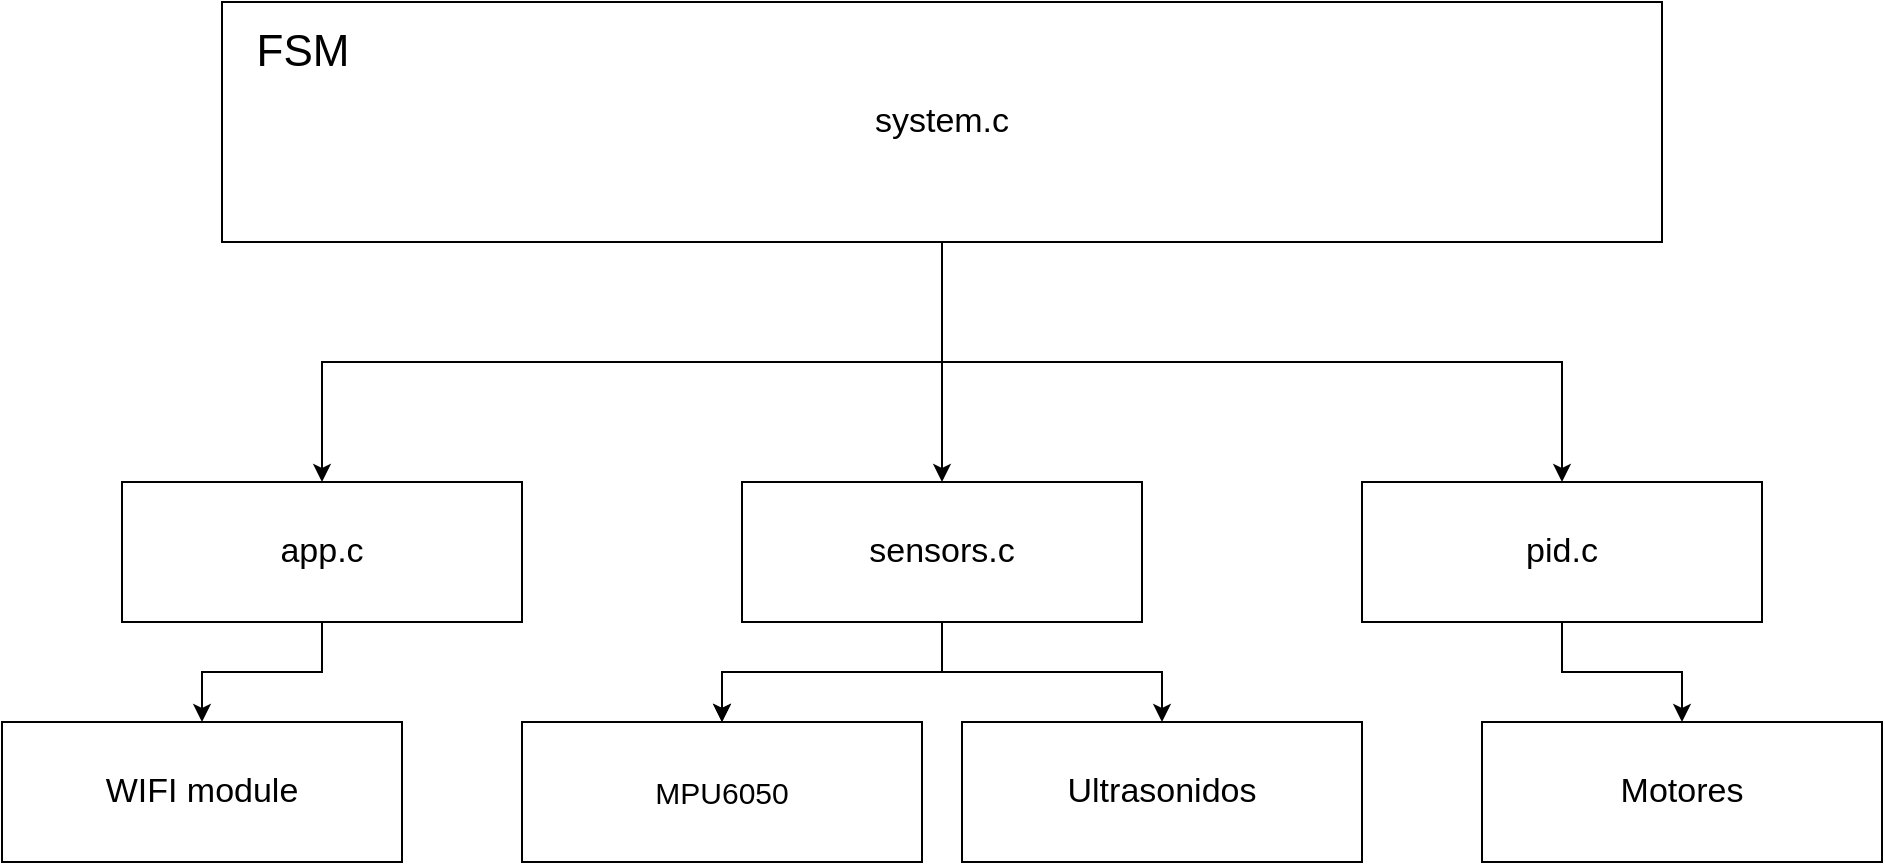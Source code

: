 <mxfile version="24.0.0" type="device">
  <diagram name="Página-1" id="AygReyjqmK6FS0JeAhS7">
    <mxGraphModel dx="1158" dy="833" grid="1" gridSize="10" guides="1" tooltips="1" connect="1" arrows="1" fold="1" page="1" pageScale="1" pageWidth="827" pageHeight="1169" math="0" shadow="0">
      <root>
        <mxCell id="0" />
        <mxCell id="1" parent="0" />
        <mxCell id="n9hqviR6GmWmcefuebef-7" value="" style="edgeStyle=orthogonalEdgeStyle;rounded=0;orthogonalLoop=1;jettySize=auto;html=1;" edge="1" parent="1" source="n9hqviR6GmWmcefuebef-1" target="n9hqviR6GmWmcefuebef-6">
          <mxGeometry relative="1" as="geometry" />
        </mxCell>
        <mxCell id="n9hqviR6GmWmcefuebef-16" style="edgeStyle=orthogonalEdgeStyle;rounded=0;orthogonalLoop=1;jettySize=auto;html=1;" edge="1" parent="1" source="n9hqviR6GmWmcefuebef-1" target="n9hqviR6GmWmcefuebef-15">
          <mxGeometry relative="1" as="geometry" />
        </mxCell>
        <mxCell id="n9hqviR6GmWmcefuebef-20" style="edgeStyle=orthogonalEdgeStyle;rounded=0;orthogonalLoop=1;jettySize=auto;html=1;entryX=0.5;entryY=0;entryDx=0;entryDy=0;" edge="1" parent="1" source="n9hqviR6GmWmcefuebef-1" target="n9hqviR6GmWmcefuebef-19">
          <mxGeometry relative="1" as="geometry" />
        </mxCell>
        <mxCell id="n9hqviR6GmWmcefuebef-1" value="&lt;font style=&quot;font-size: 17px;&quot;&gt;system.c&lt;/font&gt;" style="rounded=0;whiteSpace=wrap;html=1;" vertex="1" parent="1">
          <mxGeometry x="230" y="90" width="720" height="120" as="geometry" />
        </mxCell>
        <mxCell id="n9hqviR6GmWmcefuebef-2" value="&lt;font style=&quot;font-size: 22px;&quot;&gt;FSM&lt;/font&gt;" style="text;html=1;align=center;verticalAlign=middle;resizable=0;points=[];autosize=1;strokeColor=none;fillColor=none;" vertex="1" parent="1">
          <mxGeometry x="235" y="95" width="70" height="40" as="geometry" />
        </mxCell>
        <mxCell id="n9hqviR6GmWmcefuebef-9" value="" style="edgeStyle=orthogonalEdgeStyle;rounded=0;orthogonalLoop=1;jettySize=auto;html=1;" edge="1" parent="1" source="n9hqviR6GmWmcefuebef-6" target="n9hqviR6GmWmcefuebef-8">
          <mxGeometry relative="1" as="geometry" />
        </mxCell>
        <mxCell id="n9hqviR6GmWmcefuebef-11" value="" style="edgeStyle=orthogonalEdgeStyle;rounded=0;orthogonalLoop=1;jettySize=auto;html=1;" edge="1" parent="1" source="n9hqviR6GmWmcefuebef-6" target="n9hqviR6GmWmcefuebef-8">
          <mxGeometry relative="1" as="geometry" />
        </mxCell>
        <mxCell id="n9hqviR6GmWmcefuebef-13" style="edgeStyle=orthogonalEdgeStyle;rounded=0;orthogonalLoop=1;jettySize=auto;html=1;entryX=0.5;entryY=0;entryDx=0;entryDy=0;" edge="1" parent="1" source="n9hqviR6GmWmcefuebef-6" target="n9hqviR6GmWmcefuebef-12">
          <mxGeometry relative="1" as="geometry" />
        </mxCell>
        <mxCell id="n9hqviR6GmWmcefuebef-6" value="&lt;font style=&quot;font-size: 17px;&quot;&gt;sensors.c&lt;/font&gt;" style="rounded=0;whiteSpace=wrap;html=1;" vertex="1" parent="1">
          <mxGeometry x="490" y="330" width="200" height="70" as="geometry" />
        </mxCell>
        <mxCell id="n9hqviR6GmWmcefuebef-8" value="&lt;font style=&quot;font-size: 15px;&quot;&gt;MPU6050&lt;/font&gt;" style="rounded=0;whiteSpace=wrap;html=1;" vertex="1" parent="1">
          <mxGeometry x="380" y="450" width="200" height="70" as="geometry" />
        </mxCell>
        <mxCell id="n9hqviR6GmWmcefuebef-12" value="&lt;font style=&quot;font-size: 17px;&quot;&gt;Ultrasonidos&lt;/font&gt;" style="rounded=0;whiteSpace=wrap;html=1;" vertex="1" parent="1">
          <mxGeometry x="600" y="450" width="200" height="70" as="geometry" />
        </mxCell>
        <mxCell id="n9hqviR6GmWmcefuebef-18" value="" style="edgeStyle=orthogonalEdgeStyle;rounded=0;orthogonalLoop=1;jettySize=auto;html=1;" edge="1" parent="1" source="n9hqviR6GmWmcefuebef-15" target="n9hqviR6GmWmcefuebef-17">
          <mxGeometry relative="1" as="geometry" />
        </mxCell>
        <mxCell id="n9hqviR6GmWmcefuebef-15" value="&lt;span style=&quot;font-size: 17px;&quot;&gt;app.c&lt;/span&gt;" style="rounded=0;whiteSpace=wrap;html=1;" vertex="1" parent="1">
          <mxGeometry x="180" y="330" width="200" height="70" as="geometry" />
        </mxCell>
        <mxCell id="n9hqviR6GmWmcefuebef-17" value="&lt;span style=&quot;font-size: 17px;&quot;&gt;WIFI module&lt;/span&gt;" style="rounded=0;whiteSpace=wrap;html=1;" vertex="1" parent="1">
          <mxGeometry x="120" y="450" width="200" height="70" as="geometry" />
        </mxCell>
        <mxCell id="n9hqviR6GmWmcefuebef-21" style="edgeStyle=orthogonalEdgeStyle;rounded=0;orthogonalLoop=1;jettySize=auto;html=1;entryX=0.5;entryY=0;entryDx=0;entryDy=0;" edge="1" parent="1" source="n9hqviR6GmWmcefuebef-19" target="n9hqviR6GmWmcefuebef-22">
          <mxGeometry relative="1" as="geometry">
            <mxPoint x="900" y="450" as="targetPoint" />
          </mxGeometry>
        </mxCell>
        <mxCell id="n9hqviR6GmWmcefuebef-19" value="&lt;font style=&quot;font-size: 17px;&quot;&gt;pid.c&lt;/font&gt;" style="rounded=0;whiteSpace=wrap;html=1;" vertex="1" parent="1">
          <mxGeometry x="800" y="330" width="200" height="70" as="geometry" />
        </mxCell>
        <mxCell id="n9hqviR6GmWmcefuebef-22" value="&lt;font style=&quot;font-size: 17px;&quot;&gt;Motores&lt;/font&gt;" style="rounded=0;whiteSpace=wrap;html=1;" vertex="1" parent="1">
          <mxGeometry x="860" y="450" width="200" height="70" as="geometry" />
        </mxCell>
      </root>
    </mxGraphModel>
  </diagram>
</mxfile>
